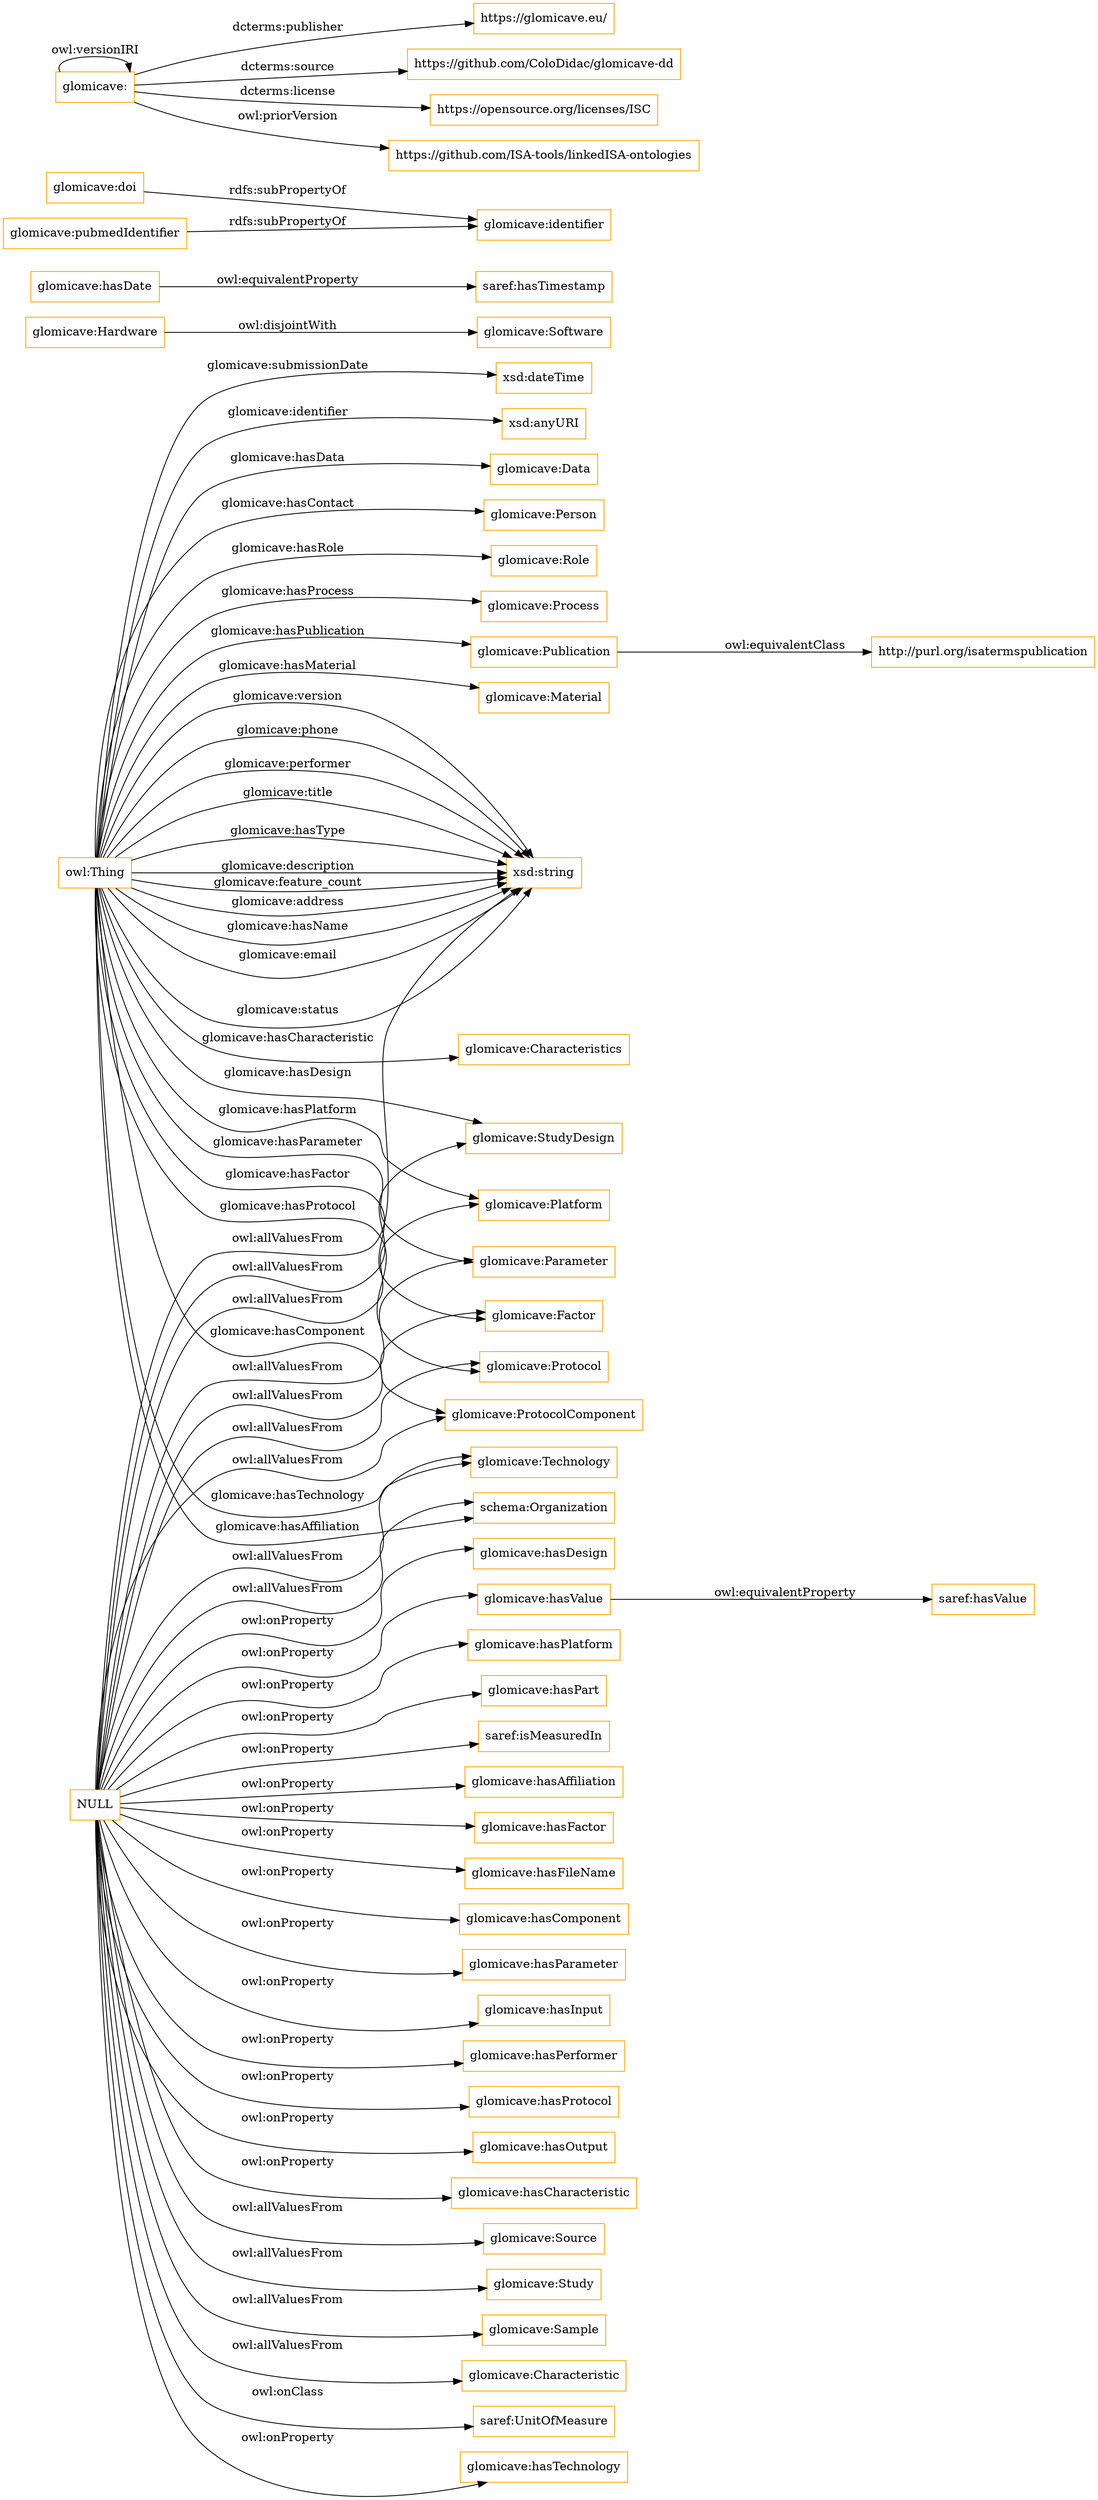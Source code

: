 digraph ar2dtool_diagram { 
rankdir=LR;
size="1501"
node [shape = rectangle, color="orange"]; "glomicave:Technology" "schema:Organization" "glomicave:Protocol" "glomicave:ProtocolComponent" "glomicave:StudyDesign" "glomicave:Hardware" "glomicave:Software" "glomicave:Source" "glomicave:Data" "glomicave:Person" "glomicave:Platform" "glomicave:Study" "glomicave:Role" "glomicave:Process" "glomicave:Sample" "glomicave:Characteristic" "glomicave:Parameter" "glomicave:Publication" "glomicave:Material" "saref:UnitOfMeasure" "glomicave:Factor" ; /*classes style*/
	"NULL" -> "glomicave:hasTechnology" [ label = "owl:onProperty" ];
	"NULL" -> "glomicave:hasDesign" [ label = "owl:onProperty" ];
	"NULL" -> "glomicave:Characteristic" [ label = "owl:allValuesFrom" ];
	"NULL" -> "glomicave:hasValue" [ label = "owl:onProperty" ];
	"NULL" -> "glomicave:hasPlatform" [ label = "owl:onProperty" ];
	"NULL" -> "glomicave:hasPart" [ label = "owl:onProperty" ];
	"NULL" -> "glomicave:Sample" [ label = "owl:allValuesFrom" ];
	"NULL" -> "glomicave:Protocol" [ label = "owl:allValuesFrom" ];
	"NULL" -> "glomicave:Parameter" [ label = "owl:allValuesFrom" ];
	"NULL" -> "saref:isMeasuredIn" [ label = "owl:onProperty" ];
	"NULL" -> "saref:UnitOfMeasure" [ label = "owl:onClass" ];
	"NULL" -> "glomicave:StudyDesign" [ label = "owl:allValuesFrom" ];
	"NULL" -> "glomicave:Study" [ label = "owl:allValuesFrom" ];
	"NULL" -> "glomicave:hasAffiliation" [ label = "owl:onProperty" ];
	"NULL" -> "glomicave:ProtocolComponent" [ label = "owl:allValuesFrom" ];
	"NULL" -> "glomicave:hasFactor" [ label = "owl:onProperty" ];
	"NULL" -> "glomicave:hasFileName" [ label = "owl:onProperty" ];
	"NULL" -> "glomicave:Source" [ label = "owl:allValuesFrom" ];
	"NULL" -> "glomicave:Platform" [ label = "owl:allValuesFrom" ];
	"NULL" -> "schema:Organization" [ label = "owl:allValuesFrom" ];
	"NULL" -> "glomicave:Technology" [ label = "owl:allValuesFrom" ];
	"NULL" -> "glomicave:hasComponent" [ label = "owl:onProperty" ];
	"NULL" -> "glomicave:hasParameter" [ label = "owl:onProperty" ];
	"NULL" -> "glomicave:hasInput" [ label = "owl:onProperty" ];
	"NULL" -> "glomicave:hasPerformer" [ label = "owl:onProperty" ];
	"NULL" -> "glomicave:hasProtocol" [ label = "owl:onProperty" ];
	"NULL" -> "glomicave:hasOutput" [ label = "owl:onProperty" ];
	"NULL" -> "xsd:string" [ label = "owl:allValuesFrom" ];
	"NULL" -> "glomicave:Factor" [ label = "owl:allValuesFrom" ];
	"NULL" -> "glomicave:hasCharacteristic" [ label = "owl:onProperty" ];
	"glomicave:hasDate" -> "saref:hasTimestamp" [ label = "owl:equivalentProperty" ];
	"glomicave:hasValue" -> "saref:hasValue" [ label = "owl:equivalentProperty" ];
	"glomicave:doi" -> "glomicave:identifier" [ label = "rdfs:subPropertyOf" ];
	"glomicave:" -> "https://glomicave.eu/" [ label = "dcterms:publisher" ];
	"glomicave:" -> "https://github.com/ColoDidac/glomicave-dd" [ label = "dcterms:source" ];
	"glomicave:" -> "https://opensource.org/licenses/ISC" [ label = "dcterms:license" ];
	"glomicave:" -> "glomicave:" [ label = "owl:versionIRI" ];
	"glomicave:" -> "https://github.com/ISA-tools/linkedISA-ontologies" [ label = "owl:priorVersion" ];
	"glomicave:pubmedIdentifier" -> "glomicave:identifier" [ label = "rdfs:subPropertyOf" ];
	"glomicave:Publication" -> "http://purl.org/isatermspublication" [ label = "owl:equivalentClass" ];
	"glomicave:Hardware" -> "glomicave:Software" [ label = "owl:disjointWith" ];
	"owl:Thing" -> "xsd:string" [ label = "glomicave:status" ];
	"owl:Thing" -> "xsd:string" [ label = "glomicave:version" ];
	"owl:Thing" -> "glomicave:Data" [ label = "glomicave:hasData" ];
	"owl:Thing" -> "xsd:string" [ label = "glomicave:phone" ];
	"owl:Thing" -> "xsd:string" [ label = "glomicave:performer" ];
	"owl:Thing" -> "xsd:string" [ label = "glomicave:title" ];
	"owl:Thing" -> "xsd:string" [ label = "glomicave:hasType" ];
	"owl:Thing" -> "glomicave:Role" [ label = "glomicave:hasRole" ];
	"owl:Thing" -> "schema:Organization" [ label = "glomicave:hasAffiliation" ];
	"owl:Thing" -> "glomicave:ProtocolComponent" [ label = "glomicave:hasComponent" ];
	"owl:Thing" -> "glomicave:Characteristics" [ label = "glomicave:hasCharacteristic" ];
	"owl:Thing" -> "xsd:string" [ label = "glomicave:description" ];
	"owl:Thing" -> "xsd:string" [ label = "glomicave:feature_count" ];
	"owl:Thing" -> "glomicave:Platform" [ label = "glomicave:hasPlatform" ];
	"owl:Thing" -> "glomicave:Publication" [ label = "glomicave:hasPublication" ];
	"owl:Thing" -> "glomicave:Protocol" [ label = "glomicave:hasProtocol" ];
	"owl:Thing" -> "xsd:dateTime" [ label = "glomicave:submissionDate" ];
	"owl:Thing" -> "glomicave:Process" [ label = "glomicave:hasProcess" ];
	"owl:Thing" -> "glomicave:Material" [ label = "glomicave:hasMaterial" ];
	"owl:Thing" -> "glomicave:Person" [ label = "glomicave:hasContact" ];
	"owl:Thing" -> "glomicave:Technology" [ label = "glomicave:hasTechnology" ];
	"owl:Thing" -> "xsd:string" [ label = "glomicave:address" ];
	"owl:Thing" -> "glomicave:Factor" [ label = "glomicave:hasFactor" ];
	"owl:Thing" -> "xsd:string" [ label = "glomicave:hasName" ];
	"owl:Thing" -> "xsd:string" [ label = "glomicave:email" ];
	"owl:Thing" -> "glomicave:StudyDesign" [ label = "glomicave:hasDesign" ];
	"owl:Thing" -> "xsd:anyURI" [ label = "glomicave:identifier" ];
	"owl:Thing" -> "glomicave:Parameter" [ label = "glomicave:hasParameter" ];

}
